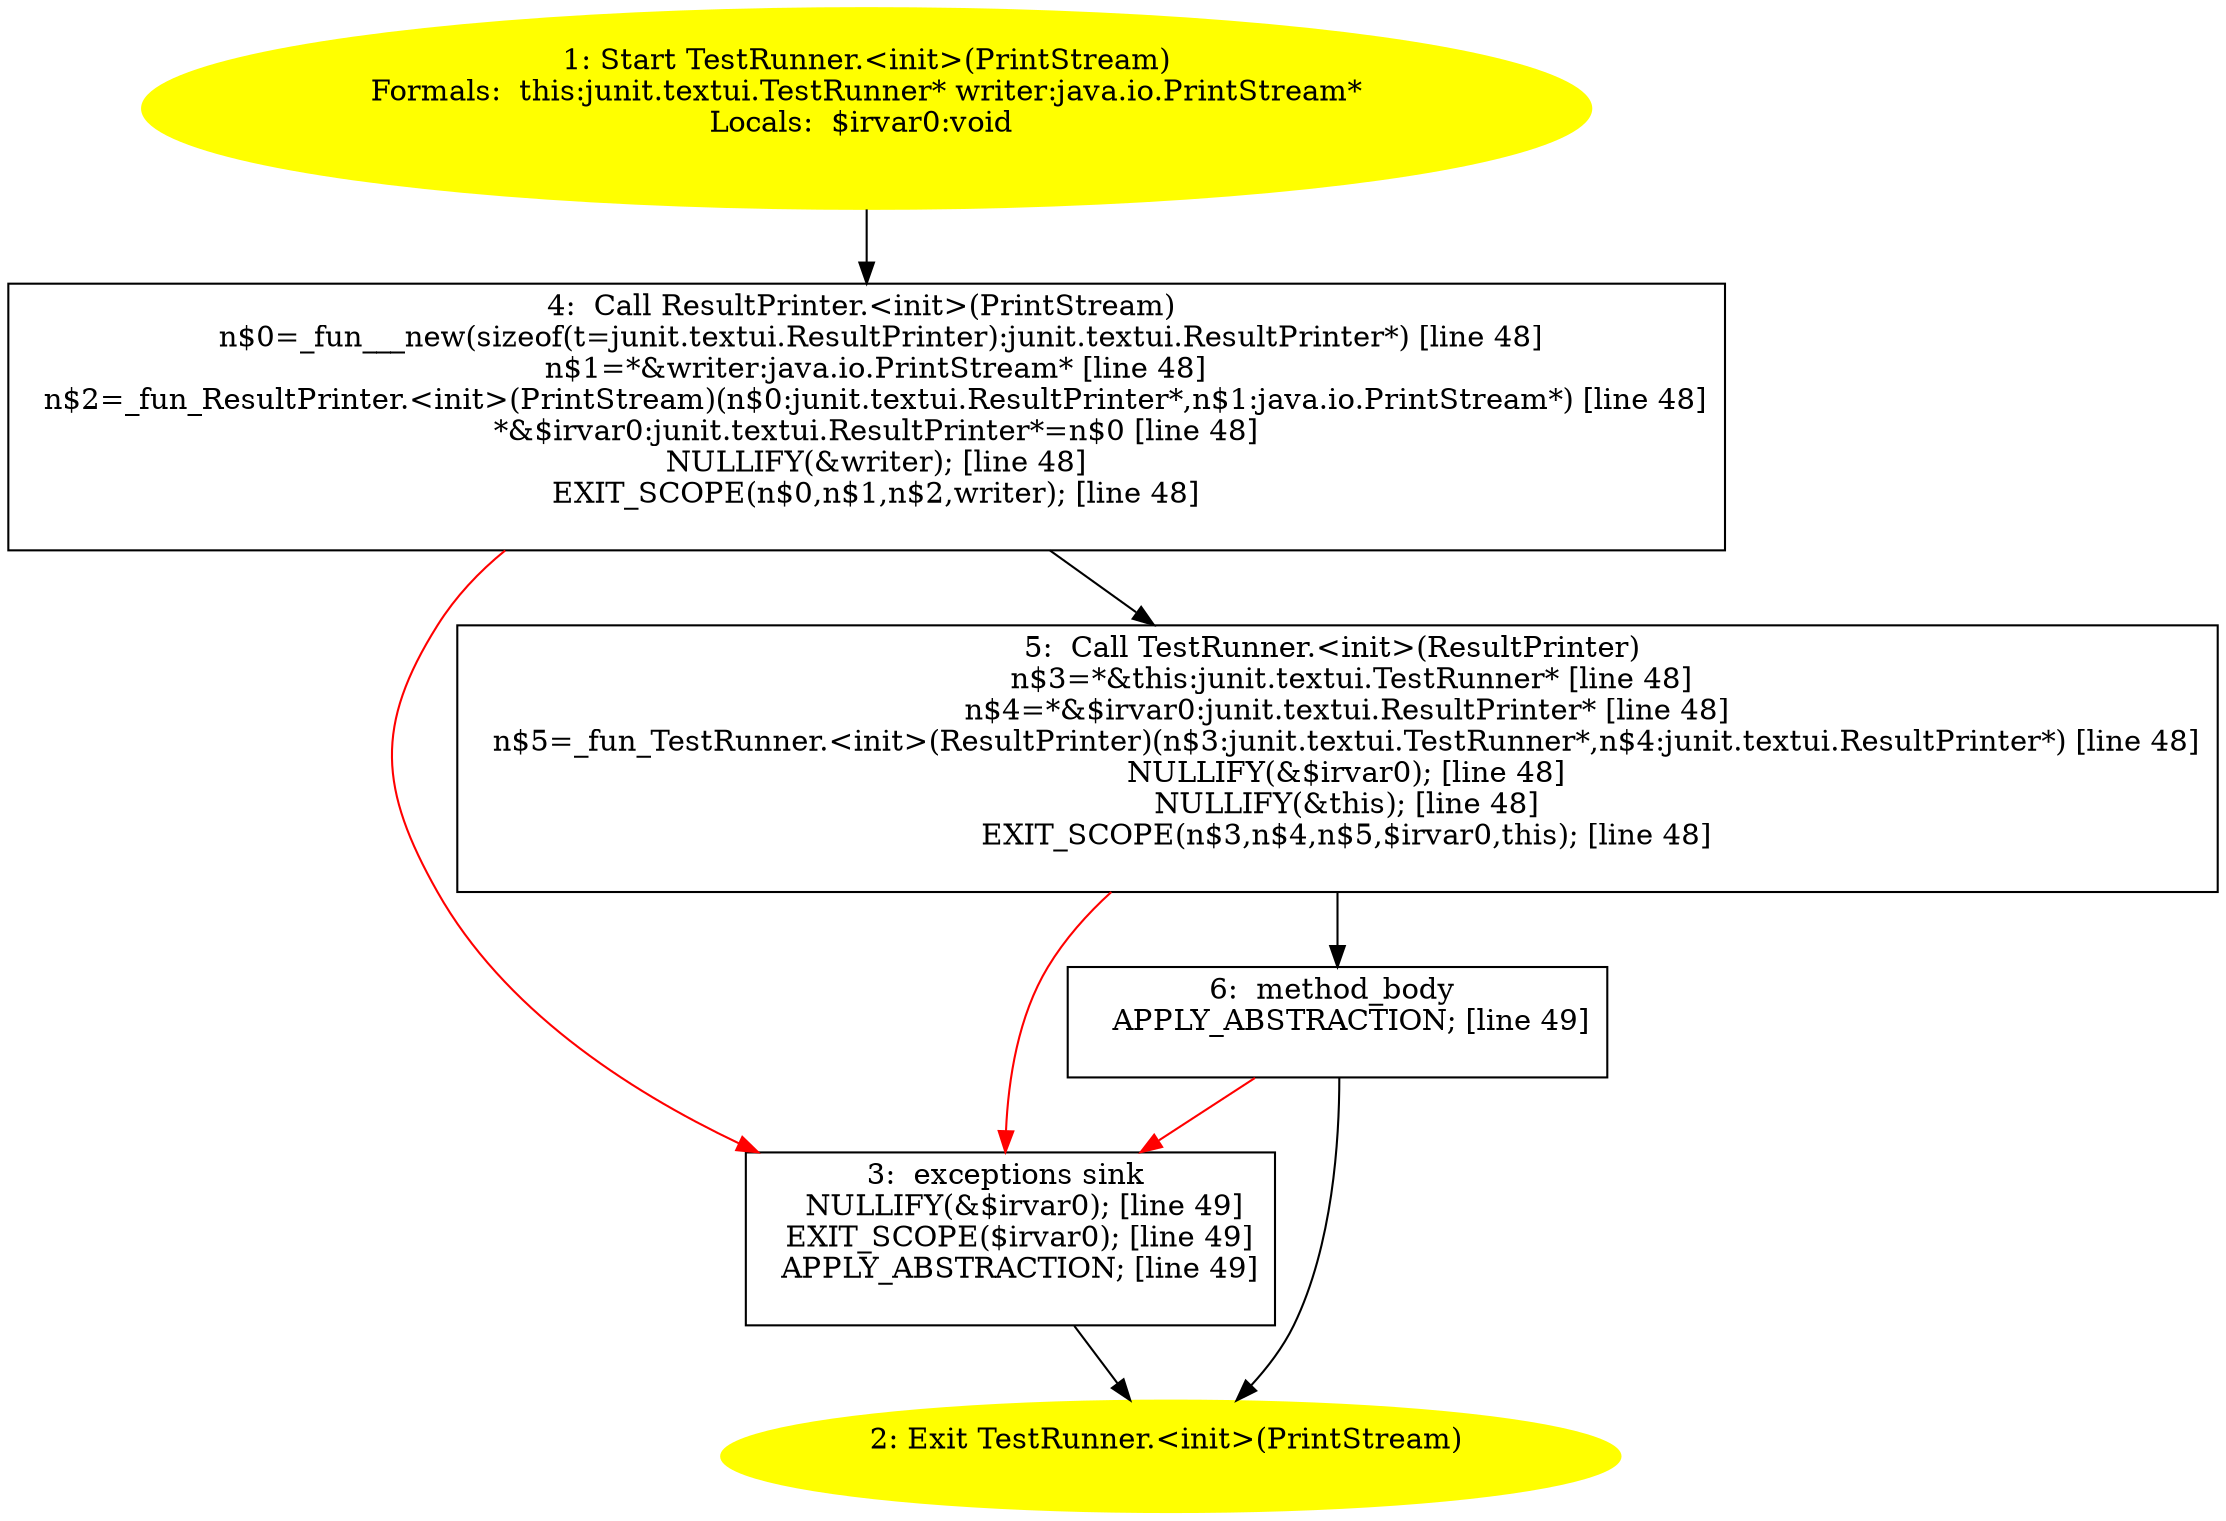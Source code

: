 /* @generated */
digraph cfg {
"junit.textui.TestRunner.<init>(java.io.PrintStream).e374ce3f498577e065291e3cb6765ca6_1" [label="1: Start TestRunner.<init>(PrintStream)\nFormals:  this:junit.textui.TestRunner* writer:java.io.PrintStream*\nLocals:  $irvar0:void \n  " color=yellow style=filled]
	

	 "junit.textui.TestRunner.<init>(java.io.PrintStream).e374ce3f498577e065291e3cb6765ca6_1" -> "junit.textui.TestRunner.<init>(java.io.PrintStream).e374ce3f498577e065291e3cb6765ca6_4" ;
"junit.textui.TestRunner.<init>(java.io.PrintStream).e374ce3f498577e065291e3cb6765ca6_2" [label="2: Exit TestRunner.<init>(PrintStream) \n  " color=yellow style=filled]
	

"junit.textui.TestRunner.<init>(java.io.PrintStream).e374ce3f498577e065291e3cb6765ca6_3" [label="3:  exceptions sink \n   NULLIFY(&$irvar0); [line 49]\n  EXIT_SCOPE($irvar0); [line 49]\n  APPLY_ABSTRACTION; [line 49]\n " shape="box"]
	

	 "junit.textui.TestRunner.<init>(java.io.PrintStream).e374ce3f498577e065291e3cb6765ca6_3" -> "junit.textui.TestRunner.<init>(java.io.PrintStream).e374ce3f498577e065291e3cb6765ca6_2" ;
"junit.textui.TestRunner.<init>(java.io.PrintStream).e374ce3f498577e065291e3cb6765ca6_4" [label="4:  Call ResultPrinter.<init>(PrintStream) \n   n$0=_fun___new(sizeof(t=junit.textui.ResultPrinter):junit.textui.ResultPrinter*) [line 48]\n  n$1=*&writer:java.io.PrintStream* [line 48]\n  n$2=_fun_ResultPrinter.<init>(PrintStream)(n$0:junit.textui.ResultPrinter*,n$1:java.io.PrintStream*) [line 48]\n  *&$irvar0:junit.textui.ResultPrinter*=n$0 [line 48]\n  NULLIFY(&writer); [line 48]\n  EXIT_SCOPE(n$0,n$1,n$2,writer); [line 48]\n " shape="box"]
	

	 "junit.textui.TestRunner.<init>(java.io.PrintStream).e374ce3f498577e065291e3cb6765ca6_4" -> "junit.textui.TestRunner.<init>(java.io.PrintStream).e374ce3f498577e065291e3cb6765ca6_5" ;
	 "junit.textui.TestRunner.<init>(java.io.PrintStream).e374ce3f498577e065291e3cb6765ca6_4" -> "junit.textui.TestRunner.<init>(java.io.PrintStream).e374ce3f498577e065291e3cb6765ca6_3" [color="red" ];
"junit.textui.TestRunner.<init>(java.io.PrintStream).e374ce3f498577e065291e3cb6765ca6_5" [label="5:  Call TestRunner.<init>(ResultPrinter) \n   n$3=*&this:junit.textui.TestRunner* [line 48]\n  n$4=*&$irvar0:junit.textui.ResultPrinter* [line 48]\n  n$5=_fun_TestRunner.<init>(ResultPrinter)(n$3:junit.textui.TestRunner*,n$4:junit.textui.ResultPrinter*) [line 48]\n  NULLIFY(&$irvar0); [line 48]\n  NULLIFY(&this); [line 48]\n  EXIT_SCOPE(n$3,n$4,n$5,$irvar0,this); [line 48]\n " shape="box"]
	

	 "junit.textui.TestRunner.<init>(java.io.PrintStream).e374ce3f498577e065291e3cb6765ca6_5" -> "junit.textui.TestRunner.<init>(java.io.PrintStream).e374ce3f498577e065291e3cb6765ca6_6" ;
	 "junit.textui.TestRunner.<init>(java.io.PrintStream).e374ce3f498577e065291e3cb6765ca6_5" -> "junit.textui.TestRunner.<init>(java.io.PrintStream).e374ce3f498577e065291e3cb6765ca6_3" [color="red" ];
"junit.textui.TestRunner.<init>(java.io.PrintStream).e374ce3f498577e065291e3cb6765ca6_6" [label="6:  method_body \n   APPLY_ABSTRACTION; [line 49]\n " shape="box"]
	

	 "junit.textui.TestRunner.<init>(java.io.PrintStream).e374ce3f498577e065291e3cb6765ca6_6" -> "junit.textui.TestRunner.<init>(java.io.PrintStream).e374ce3f498577e065291e3cb6765ca6_2" ;
	 "junit.textui.TestRunner.<init>(java.io.PrintStream).e374ce3f498577e065291e3cb6765ca6_6" -> "junit.textui.TestRunner.<init>(java.io.PrintStream).e374ce3f498577e065291e3cb6765ca6_3" [color="red" ];
}
